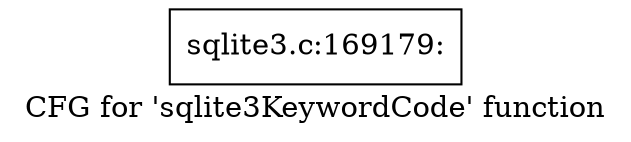 digraph "CFG for 'sqlite3KeywordCode' function" {
	label="CFG for 'sqlite3KeywordCode' function";

	Node0x55c0f8854d40 [shape=record,label="{sqlite3.c:169179:}"];
}
